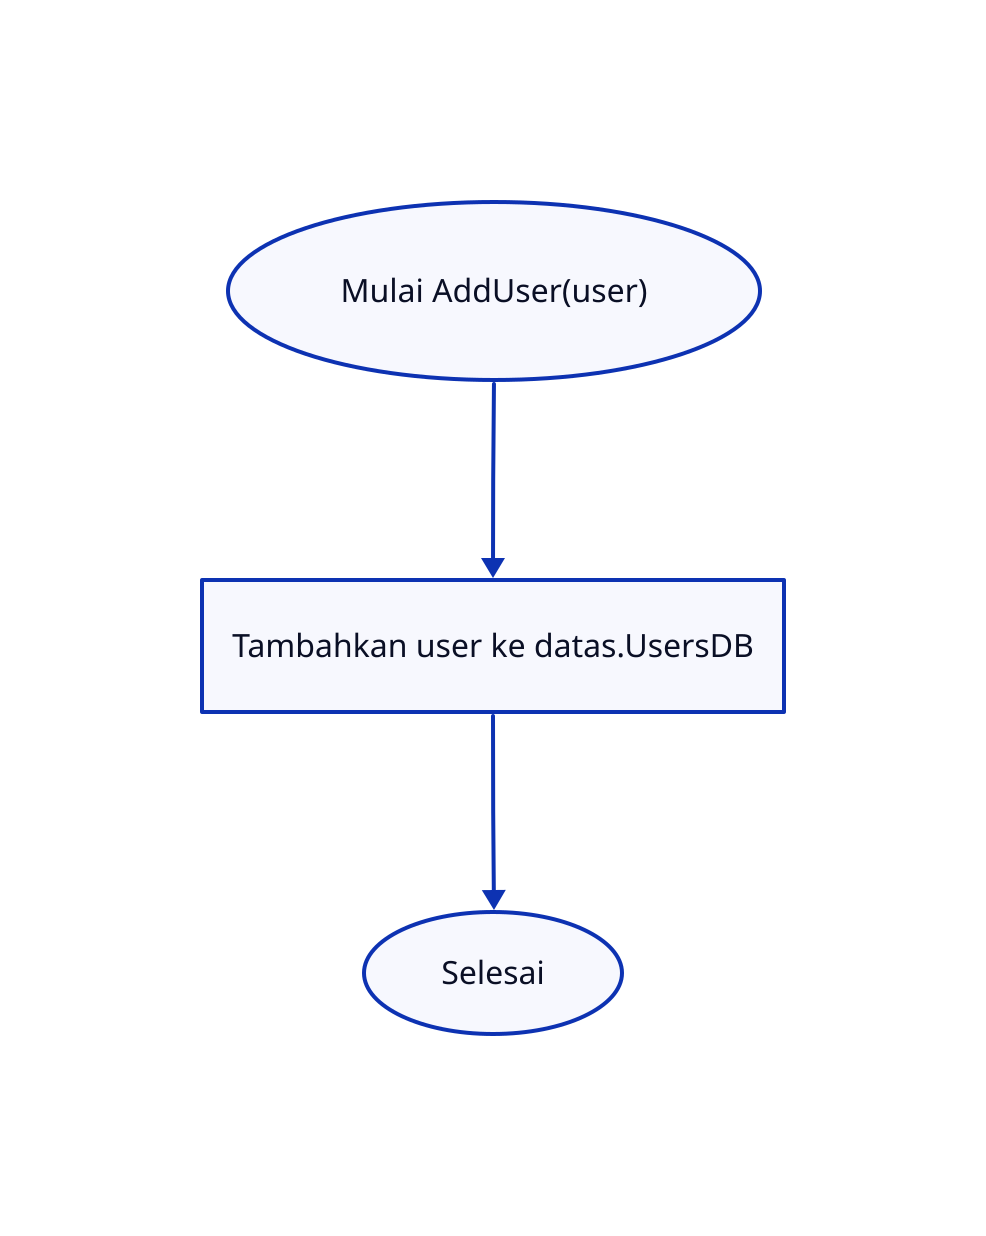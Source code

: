 direction: down

start: "Mulai AddUser(user)" {
  shape: oval
}

append: "Tambahkan user ke datas.UsersDB" {
  shape: rectangle
}

end: "Selesai" {
  shape: oval
}

start -> append -> end
